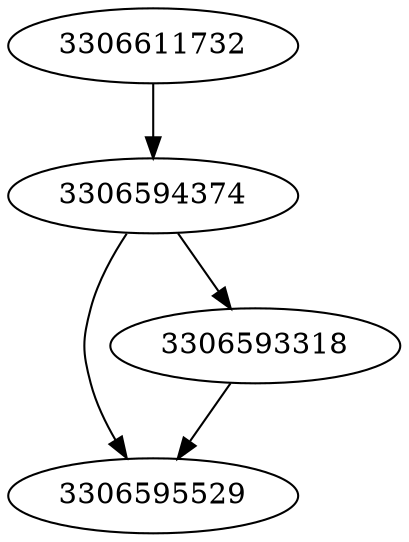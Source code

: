 strict digraph  {
3306595529;
3306611732;
3306593318;
3306594374;
3306611732 -> 3306594374;
3306593318 -> 3306595529;
3306594374 -> 3306595529;
3306594374 -> 3306593318;
}

